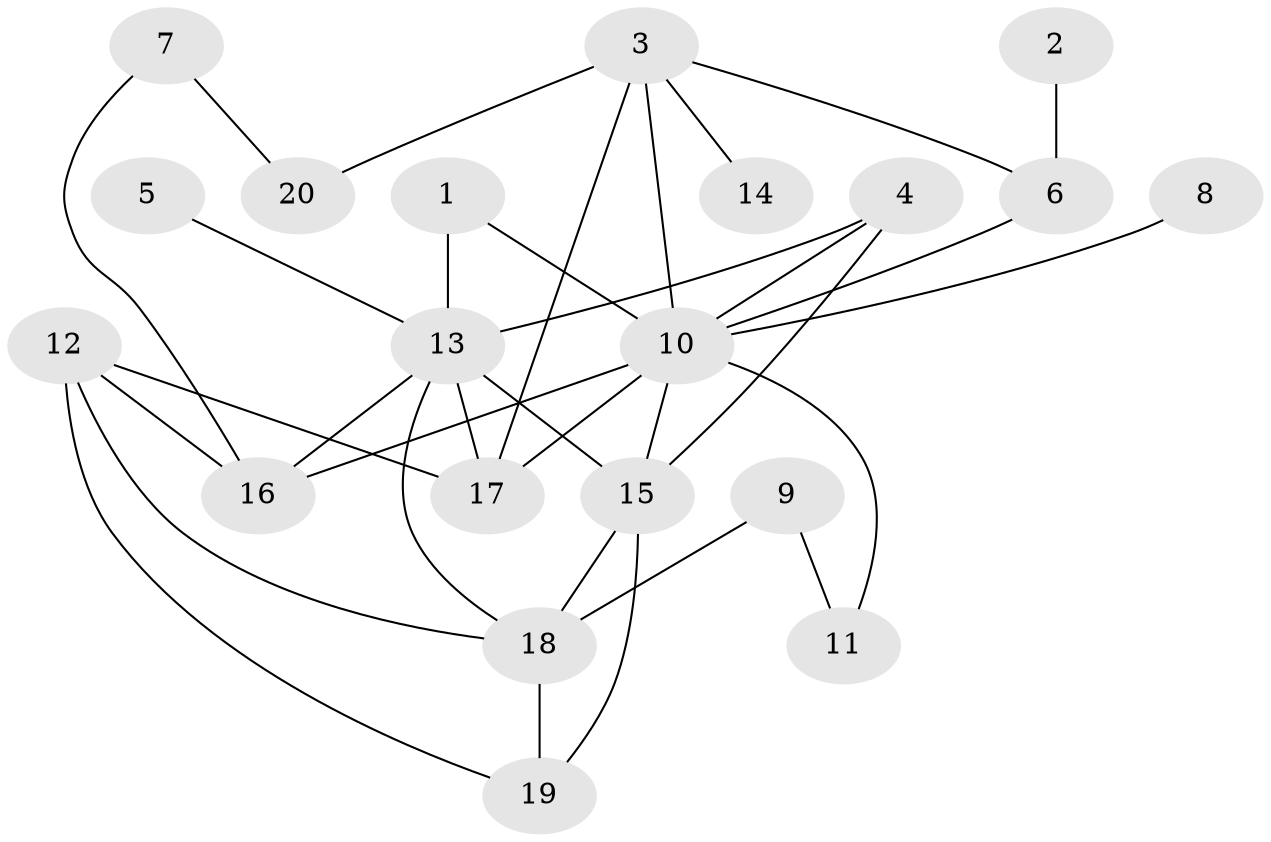 // original degree distribution, {15: 0.015384615384615385, 2: 0.18461538461538463, 5: 0.06153846153846154, 6: 0.046153846153846156, 4: 0.07692307692307693, 1: 0.47692307692307695, 3: 0.09230769230769231, 12: 0.015384615384615385, 7: 0.03076923076923077}
// Generated by graph-tools (version 1.1) at 2025/36/03/04/25 23:36:58]
// undirected, 20 vertices, 33 edges
graph export_dot {
  node [color=gray90,style=filled];
  1;
  2;
  3;
  4;
  5;
  6;
  7;
  8;
  9;
  10;
  11;
  12;
  13;
  14;
  15;
  16;
  17;
  18;
  19;
  20;
  1 -- 10 [weight=1.0];
  1 -- 13 [weight=1.0];
  2 -- 6 [weight=1.0];
  3 -- 6 [weight=1.0];
  3 -- 10 [weight=1.0];
  3 -- 14 [weight=1.0];
  3 -- 17 [weight=1.0];
  3 -- 20 [weight=1.0];
  4 -- 10 [weight=1.0];
  4 -- 13 [weight=1.0];
  4 -- 15 [weight=1.0];
  5 -- 13 [weight=1.0];
  6 -- 10 [weight=1.0];
  7 -- 16 [weight=1.0];
  7 -- 20 [weight=1.0];
  8 -- 10 [weight=1.0];
  9 -- 11 [weight=1.0];
  9 -- 18 [weight=2.0];
  10 -- 11 [weight=1.0];
  10 -- 15 [weight=3.0];
  10 -- 16 [weight=1.0];
  10 -- 17 [weight=1.0];
  12 -- 16 [weight=1.0];
  12 -- 17 [weight=1.0];
  12 -- 18 [weight=1.0];
  12 -- 19 [weight=1.0];
  13 -- 15 [weight=1.0];
  13 -- 16 [weight=1.0];
  13 -- 17 [weight=3.0];
  13 -- 18 [weight=1.0];
  15 -- 18 [weight=2.0];
  15 -- 19 [weight=1.0];
  18 -- 19 [weight=1.0];
}
